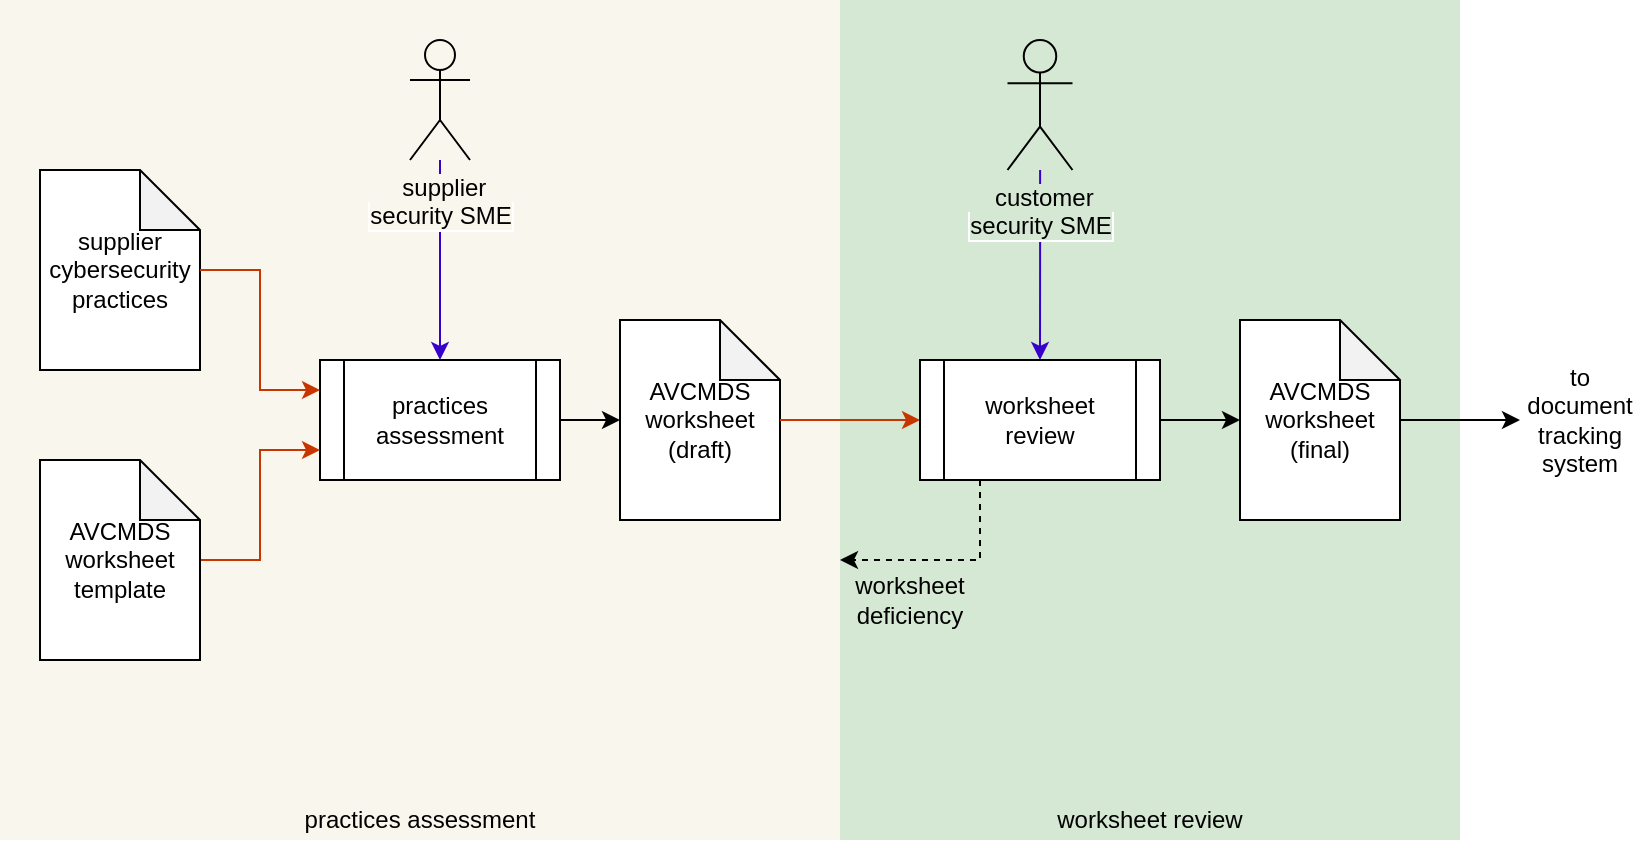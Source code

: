 <mxfile version="15.8.7" type="device"><diagram id="E2ULkJl6go0xUk4_vNiQ" name="Page-1"><mxGraphModel dx="1106" dy="197" grid="1" gridSize="10" guides="1" tooltips="1" connect="1" arrows="1" fold="1" page="0" pageScale="1" pageWidth="1100" pageHeight="850" math="0" shadow="0"><root><mxCell id="0"/><mxCell id="1" parent="0"/><mxCell id="CrmDQr44rbOo4b3E1Dxi-1" value="" style="rounded=0;whiteSpace=wrap;html=1;strokeColor=none;fillColor=#D5E8D4;" vertex="1" parent="1"><mxGeometry x="480" y="1040" width="310" height="420" as="geometry"/></mxCell><mxCell id="H1Stv_ock3dQZNh9n_bT-1" value="" style="rounded=0;whiteSpace=wrap;html=1;fillColor=#f9f7ed;strokeColor=none;" parent="1" vertex="1"><mxGeometry x="60" y="1040" width="420" height="420" as="geometry"/></mxCell><mxCell id="H1Stv_ock3dQZNh9n_bT-2" style="edgeStyle=orthogonalEdgeStyle;rounded=0;orthogonalLoop=1;jettySize=auto;html=1;entryX=0;entryY=0.5;entryDx=0;entryDy=0;entryPerimeter=0;" parent="1" source="H1Stv_ock3dQZNh9n_bT-3" target="H1Stv_ock3dQZNh9n_bT-6" edge="1"><mxGeometry relative="1" as="geometry"/></mxCell><mxCell id="H1Stv_ock3dQZNh9n_bT-3" value="practices assessment" style="shape=process;whiteSpace=wrap;html=1;backgroundOutline=1;" parent="1" vertex="1"><mxGeometry x="220" y="1220" width="120" height="60" as="geometry"/></mxCell><mxCell id="H1Stv_ock3dQZNh9n_bT-6" value="AVCMDS worksheet&lt;br&gt;(draft)" style="shape=note;whiteSpace=wrap;html=1;backgroundOutline=1;darkOpacity=0.05;" parent="1" vertex="1"><mxGeometry x="370" y="1200" width="80" height="100" as="geometry"/></mxCell><mxCell id="H1Stv_ock3dQZNh9n_bT-7" style="edgeStyle=orthogonalEdgeStyle;rounded=0;orthogonalLoop=1;jettySize=auto;html=1;entryX=0.5;entryY=0;entryDx=0;entryDy=0;fillColor=#6a00ff;strokeColor=#3700CC;" parent="1" source="H1Stv_ock3dQZNh9n_bT-8" target="H1Stv_ock3dQZNh9n_bT-3" edge="1"><mxGeometry relative="1" as="geometry"><Array as="points"><mxPoint x="280" y="1140"/><mxPoint x="280" y="1140"/></Array></mxGeometry></mxCell><mxCell id="H1Stv_ock3dQZNh9n_bT-8" value="&lt;span style=&quot;background-color: rgb(249 , 247 , 237)&quot;&gt;&amp;nbsp; &amp;nbsp; &amp;nbsp;supplier&amp;nbsp; &amp;nbsp;&amp;nbsp;&lt;br&gt;security SME&lt;/span&gt;" style="shape=umlActor;verticalLabelPosition=bottom;labelBackgroundColor=#ffffff;verticalAlign=top;html=1;outlineConnect=0;fillColor=#F9F7ED;" parent="1" vertex="1"><mxGeometry x="265" y="1060" width="30" height="60" as="geometry"/></mxCell><mxCell id="H1Stv_ock3dQZNh9n_bT-9" value="practices assessment" style="text;html=1;strokeColor=none;fillColor=none;align=center;verticalAlign=middle;whiteSpace=wrap;rounded=0;" parent="1" vertex="1"><mxGeometry x="60" y="1440" width="420" height="20" as="geometry"/></mxCell><mxCell id="H1Stv_ock3dQZNh9n_bT-10" style="edgeStyle=orthogonalEdgeStyle;rounded=0;orthogonalLoop=1;jettySize=auto;html=1;entryX=0;entryY=0.75;entryDx=0;entryDy=0;fillColor=#fa6800;strokeColor=#C73500;" parent="1" source="H1Stv_ock3dQZNh9n_bT-11" target="H1Stv_ock3dQZNh9n_bT-3" edge="1"><mxGeometry relative="1" as="geometry"><mxPoint x="230" y="1260" as="targetPoint"/></mxGeometry></mxCell><mxCell id="H1Stv_ock3dQZNh9n_bT-11" value="AVCMDS worksheet template" style="shape=note;whiteSpace=wrap;html=1;backgroundOutline=1;darkOpacity=0.05;" parent="1" vertex="1"><mxGeometry x="80" y="1270" width="80" height="100" as="geometry"/></mxCell><mxCell id="H1Stv_ock3dQZNh9n_bT-14" value="supplier cybersecurity practices" style="shape=note;whiteSpace=wrap;html=1;backgroundOutline=1;darkOpacity=0.05;" parent="1" vertex="1"><mxGeometry x="80" y="1125" width="80" height="100" as="geometry"/></mxCell><mxCell id="H1Stv_ock3dQZNh9n_bT-15" style="edgeStyle=orthogonalEdgeStyle;rounded=0;orthogonalLoop=1;jettySize=auto;html=1;entryX=0;entryY=0.25;entryDx=0;entryDy=0;fillColor=#fa6800;strokeColor=#C73500;exitX=1;exitY=0.5;exitDx=0;exitDy=0;exitPerimeter=0;" parent="1" source="H1Stv_ock3dQZNh9n_bT-14" target="H1Stv_ock3dQZNh9n_bT-3" edge="1"><mxGeometry relative="1" as="geometry"><mxPoint x="220" y="1120" as="targetPoint"/><Array as="points"><mxPoint x="190" y="1175"/><mxPoint x="190" y="1235"/></Array></mxGeometry></mxCell><mxCell id="H1Stv_ock3dQZNh9n_bT-16" style="edgeStyle=orthogonalEdgeStyle;rounded=0;orthogonalLoop=1;jettySize=auto;html=1;entryX=0;entryY=0.5;entryDx=0;entryDy=0;exitX=1;exitY=0.5;exitDx=0;exitDy=0;exitPerimeter=0;" parent="1" source="CrmDQr44rbOo4b3E1Dxi-7" target="H1Stv_ock3dQZNh9n_bT-17" edge="1"><mxGeometry relative="1" as="geometry"><mxPoint x="1000" y="1215" as="sourcePoint"/><mxPoint x="860" y="1275" as="targetPoint"/></mxGeometry></mxCell><mxCell id="H1Stv_ock3dQZNh9n_bT-17" value="to document tracking system" style="text;html=1;strokeColor=none;fillColor=none;align=center;verticalAlign=middle;whiteSpace=wrap;rounded=0;" parent="1" vertex="1"><mxGeometry x="820" y="1225" width="60" height="50" as="geometry"/></mxCell><mxCell id="CrmDQr44rbOo4b3E1Dxi-2" style="edgeStyle=orthogonalEdgeStyle;rounded=0;orthogonalLoop=1;jettySize=auto;html=1;entryX=0.5;entryY=0;entryDx=0;entryDy=0;fillColor=#6a00ff;strokeColor=#3700CC;" edge="1" parent="1" source="CrmDQr44rbOo4b3E1Dxi-3" target="CrmDQr44rbOo4b3E1Dxi-6"><mxGeometry relative="1" as="geometry"/></mxCell><mxCell id="CrmDQr44rbOo4b3E1Dxi-3" value="&lt;span style=&quot;background-color: rgb(213 , 232 , 212)&quot;&gt;&amp;nbsp; &amp;nbsp; customer&amp;nbsp; &amp;nbsp;&lt;br&gt;security SME&lt;/span&gt;" style="shape=umlActor;verticalLabelPosition=bottom;labelBackgroundColor=#ffffff;verticalAlign=top;html=1;outlineConnect=0;fillColor=#D5E8D4;" vertex="1" parent="1"><mxGeometry x="563.75" y="1060" width="32.5" height="65" as="geometry"/></mxCell><mxCell id="CrmDQr44rbOo4b3E1Dxi-4" style="edgeStyle=orthogonalEdgeStyle;rounded=0;orthogonalLoop=1;jettySize=auto;html=1;entryX=0;entryY=0.5;entryDx=0;entryDy=0;fillColor=#fa6800;strokeColor=#C73500;exitX=1;exitY=0.5;exitDx=0;exitDy=0;exitPerimeter=0;" edge="1" parent="1" target="CrmDQr44rbOo4b3E1Dxi-6" source="H1Stv_ock3dQZNh9n_bT-6"><mxGeometry relative="1" as="geometry"><Array as="points"><mxPoint x="480" y="1250"/><mxPoint x="480" y="1250"/></Array><mxPoint x="520.0" y="1118.3" as="sourcePoint"/></mxGeometry></mxCell><mxCell id="CrmDQr44rbOo4b3E1Dxi-5" value="" style="edgeStyle=orthogonalEdgeStyle;rounded=0;orthogonalLoop=1;jettySize=auto;html=1;" edge="1" parent="1" source="CrmDQr44rbOo4b3E1Dxi-6" target="CrmDQr44rbOo4b3E1Dxi-7"><mxGeometry relative="1" as="geometry"/></mxCell><mxCell id="CrmDQr44rbOo4b3E1Dxi-6" value="worksheet&lt;br&gt;review" style="shape=process;whiteSpace=wrap;html=1;backgroundOutline=1;" vertex="1" parent="1"><mxGeometry x="520" y="1220" width="120" height="60" as="geometry"/></mxCell><mxCell id="CrmDQr44rbOo4b3E1Dxi-7" value="AVCMDS worksheet&lt;br&gt;(final)" style="shape=note;whiteSpace=wrap;html=1;backgroundOutline=1;darkOpacity=0.05;" vertex="1" parent="1"><mxGeometry x="680" y="1200" width="80" height="100" as="geometry"/></mxCell><mxCell id="CrmDQr44rbOo4b3E1Dxi-8" value="worksheet review" style="text;html=1;strokeColor=none;fillColor=none;align=center;verticalAlign=middle;whiteSpace=wrap;rounded=0;" vertex="1" parent="1"><mxGeometry x="480" y="1440" width="310" height="20" as="geometry"/></mxCell><mxCell id="CrmDQr44rbOo4b3E1Dxi-10" style="edgeStyle=orthogonalEdgeStyle;rounded=0;orthogonalLoop=1;jettySize=auto;html=1;strokeWidth=1;dashed=1;exitX=0.25;exitY=1;exitDx=0;exitDy=0;" edge="1" parent="1" source="CrmDQr44rbOo4b3E1Dxi-6" target="H1Stv_ock3dQZNh9n_bT-1"><mxGeometry relative="1" as="geometry"><Array as="points"><mxPoint x="550" y="1320"/></Array><mxPoint x="670" y="1360" as="sourcePoint"/><mxPoint x="200" y="1380" as="targetPoint"/></mxGeometry></mxCell><mxCell id="CrmDQr44rbOo4b3E1Dxi-11" value="worksheet deficiency" style="text;html=1;strokeColor=none;fillColor=none;align=center;verticalAlign=middle;whiteSpace=wrap;rounded=0;" vertex="1" parent="1"><mxGeometry x="480" y="1320" width="70" height="40" as="geometry"/></mxCell></root></mxGraphModel></diagram></mxfile>